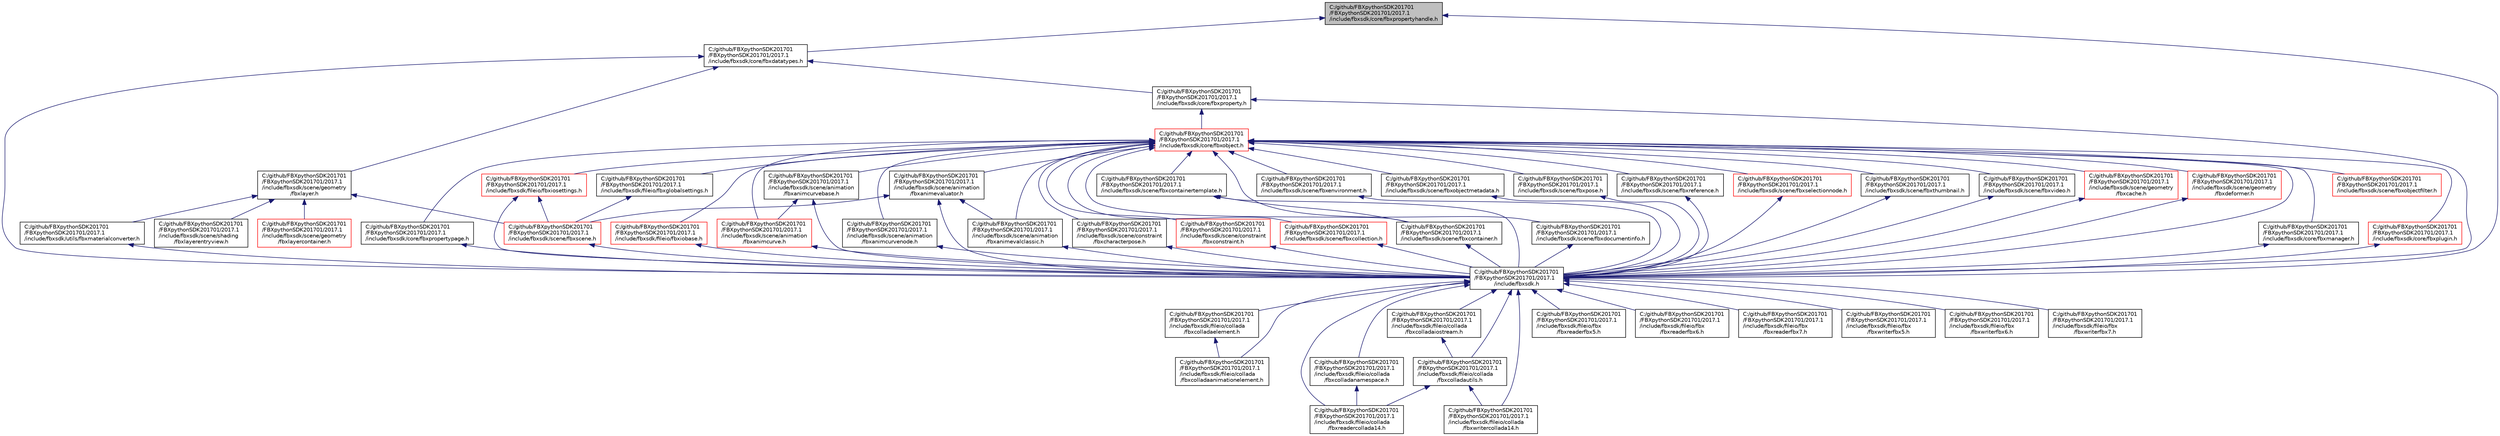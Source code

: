 digraph "C:/github/FBXpythonSDK201701/FBXpythonSDK201701/2017.1/include/fbxsdk/core/fbxpropertyhandle.h"
{
  edge [fontname="Helvetica",fontsize="10",labelfontname="Helvetica",labelfontsize="10"];
  node [fontname="Helvetica",fontsize="10",shape=record];
  Node35 [label="C:/github/FBXpythonSDK201701\l/FBXpythonSDK201701/2017.1\l/include/fbxsdk/core/fbxpropertyhandle.h",height=0.2,width=0.4,color="black", fillcolor="grey75", style="filled", fontcolor="black"];
  Node35 -> Node36 [dir="back",color="midnightblue",fontsize="10",style="solid"];
  Node36 [label="C:/github/FBXpythonSDK201701\l/FBXpythonSDK201701/2017.1\l/include/fbxsdk/core/fbxdatatypes.h",height=0.2,width=0.4,color="black", fillcolor="white", style="filled",URL="$fbxdatatypes_8h.html"];
  Node36 -> Node37 [dir="back",color="midnightblue",fontsize="10",style="solid"];
  Node37 [label="C:/github/FBXpythonSDK201701\l/FBXpythonSDK201701/2017.1\l/include/fbxsdk/core/fbxproperty.h",height=0.2,width=0.4,color="black", fillcolor="white", style="filled",URL="$fbxproperty_8h.html"];
  Node37 -> Node38 [dir="back",color="midnightblue",fontsize="10",style="solid"];
  Node38 [label="C:/github/FBXpythonSDK201701\l/FBXpythonSDK201701/2017.1\l/include/fbxsdk/core/fbxobject.h",height=0.2,width=0.4,color="red", fillcolor="white", style="filled",URL="$fbxobject_8h.html"];
  Node38 -> Node39 [dir="back",color="midnightblue",fontsize="10",style="solid"];
  Node39 [label="C:/github/FBXpythonSDK201701\l/FBXpythonSDK201701/2017.1\l/include/fbxsdk/core/fbxmanager.h",height=0.2,width=0.4,color="black", fillcolor="white", style="filled",URL="$fbxmanager_8h.html"];
  Node39 -> Node40 [dir="back",color="midnightblue",fontsize="10",style="solid"];
  Node40 [label="C:/github/FBXpythonSDK201701\l/FBXpythonSDK201701/2017.1\l/include/fbxsdk.h",height=0.2,width=0.4,color="black", fillcolor="white", style="filled",URL="$fbxsdk_8h.html"];
  Node40 -> Node41 [dir="back",color="midnightblue",fontsize="10",style="solid"];
  Node41 [label="C:/github/FBXpythonSDK201701\l/FBXpythonSDK201701/2017.1\l/include/fbxsdk/fileio/collada\l/fbxcolladaanimationelement.h",height=0.2,width=0.4,color="black", fillcolor="white", style="filled",URL="$fbxcolladaanimationelement_8h.html"];
  Node40 -> Node42 [dir="back",color="midnightblue",fontsize="10",style="solid"];
  Node42 [label="C:/github/FBXpythonSDK201701\l/FBXpythonSDK201701/2017.1\l/include/fbxsdk/fileio/collada\l/fbxcolladaelement.h",height=0.2,width=0.4,color="black", fillcolor="white", style="filled",URL="$fbxcolladaelement_8h.html"];
  Node42 -> Node41 [dir="back",color="midnightblue",fontsize="10",style="solid"];
  Node40 -> Node43 [dir="back",color="midnightblue",fontsize="10",style="solid"];
  Node43 [label="C:/github/FBXpythonSDK201701\l/FBXpythonSDK201701/2017.1\l/include/fbxsdk/fileio/collada\l/fbxcolladaiostream.h",height=0.2,width=0.4,color="black", fillcolor="white", style="filled",URL="$fbxcolladaiostream_8h.html"];
  Node43 -> Node44 [dir="back",color="midnightblue",fontsize="10",style="solid"];
  Node44 [label="C:/github/FBXpythonSDK201701\l/FBXpythonSDK201701/2017.1\l/include/fbxsdk/fileio/collada\l/fbxcolladautils.h",height=0.2,width=0.4,color="black", fillcolor="white", style="filled",URL="$fbxcolladautils_8h.html"];
  Node44 -> Node45 [dir="back",color="midnightblue",fontsize="10",style="solid"];
  Node45 [label="C:/github/FBXpythonSDK201701\l/FBXpythonSDK201701/2017.1\l/include/fbxsdk/fileio/collada\l/fbxreadercollada14.h",height=0.2,width=0.4,color="black", fillcolor="white", style="filled",URL="$fbxreadercollada14_8h.html"];
  Node44 -> Node46 [dir="back",color="midnightblue",fontsize="10",style="solid"];
  Node46 [label="C:/github/FBXpythonSDK201701\l/FBXpythonSDK201701/2017.1\l/include/fbxsdk/fileio/collada\l/fbxwritercollada14.h",height=0.2,width=0.4,color="black", fillcolor="white", style="filled",URL="$fbxwritercollada14_8h.html"];
  Node40 -> Node47 [dir="back",color="midnightblue",fontsize="10",style="solid"];
  Node47 [label="C:/github/FBXpythonSDK201701\l/FBXpythonSDK201701/2017.1\l/include/fbxsdk/fileio/collada\l/fbxcolladanamespace.h",height=0.2,width=0.4,color="black", fillcolor="white", style="filled",URL="$fbxcolladanamespace_8h.html"];
  Node47 -> Node45 [dir="back",color="midnightblue",fontsize="10",style="solid"];
  Node40 -> Node44 [dir="back",color="midnightblue",fontsize="10",style="solid"];
  Node40 -> Node45 [dir="back",color="midnightblue",fontsize="10",style="solid"];
  Node40 -> Node46 [dir="back",color="midnightblue",fontsize="10",style="solid"];
  Node40 -> Node48 [dir="back",color="midnightblue",fontsize="10",style="solid"];
  Node48 [label="C:/github/FBXpythonSDK201701\l/FBXpythonSDK201701/2017.1\l/include/fbxsdk/fileio/fbx\l/fbxreaderfbx5.h",height=0.2,width=0.4,color="black", fillcolor="white", style="filled",URL="$fbxreaderfbx5_8h.html"];
  Node40 -> Node49 [dir="back",color="midnightblue",fontsize="10",style="solid"];
  Node49 [label="C:/github/FBXpythonSDK201701\l/FBXpythonSDK201701/2017.1\l/include/fbxsdk/fileio/fbx\l/fbxreaderfbx6.h",height=0.2,width=0.4,color="black", fillcolor="white", style="filled",URL="$fbxreaderfbx6_8h.html"];
  Node40 -> Node50 [dir="back",color="midnightblue",fontsize="10",style="solid"];
  Node50 [label="C:/github/FBXpythonSDK201701\l/FBXpythonSDK201701/2017.1\l/include/fbxsdk/fileio/fbx\l/fbxreaderfbx7.h",height=0.2,width=0.4,color="black", fillcolor="white", style="filled",URL="$fbxreaderfbx7_8h.html"];
  Node40 -> Node51 [dir="back",color="midnightblue",fontsize="10",style="solid"];
  Node51 [label="C:/github/FBXpythonSDK201701\l/FBXpythonSDK201701/2017.1\l/include/fbxsdk/fileio/fbx\l/fbxwriterfbx5.h",height=0.2,width=0.4,color="black", fillcolor="white", style="filled",URL="$fbxwriterfbx5_8h.html"];
  Node40 -> Node52 [dir="back",color="midnightblue",fontsize="10",style="solid"];
  Node52 [label="C:/github/FBXpythonSDK201701\l/FBXpythonSDK201701/2017.1\l/include/fbxsdk/fileio/fbx\l/fbxwriterfbx6.h",height=0.2,width=0.4,color="black", fillcolor="white", style="filled",URL="$fbxwriterfbx6_8h.html"];
  Node40 -> Node53 [dir="back",color="midnightblue",fontsize="10",style="solid"];
  Node53 [label="C:/github/FBXpythonSDK201701\l/FBXpythonSDK201701/2017.1\l/include/fbxsdk/fileio/fbx\l/fbxwriterfbx7.h",height=0.2,width=0.4,color="black", fillcolor="white", style="filled",URL="$fbxwriterfbx7_8h.html"];
  Node38 -> Node54 [dir="back",color="midnightblue",fontsize="10",style="solid"];
  Node54 [label="C:/github/FBXpythonSDK201701\l/FBXpythonSDK201701/2017.1\l/include/fbxsdk/core/fbxplugin.h",height=0.2,width=0.4,color="red", fillcolor="white", style="filled",URL="$fbxplugin_8h.html"];
  Node54 -> Node40 [dir="back",color="midnightblue",fontsize="10",style="solid"];
  Node38 -> Node59 [dir="back",color="midnightblue",fontsize="10",style="solid"];
  Node59 [label="C:/github/FBXpythonSDK201701\l/FBXpythonSDK201701/2017.1\l/include/fbxsdk/core/fbxpropertypage.h",height=0.2,width=0.4,color="black", fillcolor="white", style="filled",URL="$fbxpropertypage_8h.html"];
  Node59 -> Node40 [dir="back",color="midnightblue",fontsize="10",style="solid"];
  Node38 -> Node60 [dir="back",color="midnightblue",fontsize="10",style="solid"];
  Node60 [label="C:/github/FBXpythonSDK201701\l/FBXpythonSDK201701/2017.1\l/include/fbxsdk/fileio/fbxglobalsettings.h",height=0.2,width=0.4,color="black", fillcolor="white", style="filled",URL="$fbxglobalsettings_8h.html"];
  Node60 -> Node61 [dir="back",color="midnightblue",fontsize="10",style="solid"];
  Node61 [label="C:/github/FBXpythonSDK201701\l/FBXpythonSDK201701/2017.1\l/include/fbxsdk/scene/fbxscene.h",height=0.2,width=0.4,color="red", fillcolor="white", style="filled",URL="$fbxscene_8h.html"];
  Node61 -> Node40 [dir="back",color="midnightblue",fontsize="10",style="solid"];
  Node38 -> Node67 [dir="back",color="midnightblue",fontsize="10",style="solid"];
  Node67 [label="C:/github/FBXpythonSDK201701\l/FBXpythonSDK201701/2017.1\l/include/fbxsdk/fileio/fbxiobase.h",height=0.2,width=0.4,color="red", fillcolor="white", style="filled",URL="$fbxiobase_8h.html"];
  Node67 -> Node40 [dir="back",color="midnightblue",fontsize="10",style="solid"];
  Node38 -> Node70 [dir="back",color="midnightblue",fontsize="10",style="solid"];
  Node70 [label="C:/github/FBXpythonSDK201701\l/FBXpythonSDK201701/2017.1\l/include/fbxsdk/fileio/fbxiosettings.h",height=0.2,width=0.4,color="red", fillcolor="white", style="filled",URL="$fbxiosettings_8h.html"];
  Node70 -> Node61 [dir="back",color="midnightblue",fontsize="10",style="solid"];
  Node70 -> Node40 [dir="back",color="midnightblue",fontsize="10",style="solid"];
  Node38 -> Node72 [dir="back",color="midnightblue",fontsize="10",style="solid"];
  Node72 [label="C:/github/FBXpythonSDK201701\l/FBXpythonSDK201701/2017.1\l/include/fbxsdk/scene/animation\l/fbxanimcurve.h",height=0.2,width=0.4,color="red", fillcolor="white", style="filled",URL="$fbxanimcurve_8h.html"];
  Node72 -> Node40 [dir="back",color="midnightblue",fontsize="10",style="solid"];
  Node38 -> Node74 [dir="back",color="midnightblue",fontsize="10",style="solid"];
  Node74 [label="C:/github/FBXpythonSDK201701\l/FBXpythonSDK201701/2017.1\l/include/fbxsdk/scene/animation\l/fbxanimcurvebase.h",height=0.2,width=0.4,color="black", fillcolor="white", style="filled",URL="$fbxanimcurvebase_8h.html"];
  Node74 -> Node72 [dir="back",color="midnightblue",fontsize="10",style="solid"];
  Node74 -> Node40 [dir="back",color="midnightblue",fontsize="10",style="solid"];
  Node38 -> Node75 [dir="back",color="midnightblue",fontsize="10",style="solid"];
  Node75 [label="C:/github/FBXpythonSDK201701\l/FBXpythonSDK201701/2017.1\l/include/fbxsdk/scene/animation\l/fbxanimcurvenode.h",height=0.2,width=0.4,color="black", fillcolor="white", style="filled",URL="$fbxanimcurvenode_8h.html"];
  Node75 -> Node40 [dir="back",color="midnightblue",fontsize="10",style="solid"];
  Node38 -> Node76 [dir="back",color="midnightblue",fontsize="10",style="solid"];
  Node76 [label="C:/github/FBXpythonSDK201701\l/FBXpythonSDK201701/2017.1\l/include/fbxsdk/scene/animation\l/fbxanimevalclassic.h",height=0.2,width=0.4,color="black", fillcolor="white", style="filled",URL="$fbxanimevalclassic_8h.html"];
  Node76 -> Node40 [dir="back",color="midnightblue",fontsize="10",style="solid"];
  Node38 -> Node77 [dir="back",color="midnightblue",fontsize="10",style="solid"];
  Node77 [label="C:/github/FBXpythonSDK201701\l/FBXpythonSDK201701/2017.1\l/include/fbxsdk/scene/animation\l/fbxanimevaluator.h",height=0.2,width=0.4,color="black", fillcolor="white", style="filled",URL="$fbxanimevaluator_8h.html"];
  Node77 -> Node76 [dir="back",color="midnightblue",fontsize="10",style="solid"];
  Node77 -> Node61 [dir="back",color="midnightblue",fontsize="10",style="solid"];
  Node77 -> Node40 [dir="back",color="midnightblue",fontsize="10",style="solid"];
  Node38 -> Node78 [dir="back",color="midnightblue",fontsize="10",style="solid"];
  Node78 [label="C:/github/FBXpythonSDK201701\l/FBXpythonSDK201701/2017.1\l/include/fbxsdk/scene/constraint\l/fbxcharacterpose.h",height=0.2,width=0.4,color="black", fillcolor="white", style="filled",URL="$fbxcharacterpose_8h.html"];
  Node78 -> Node40 [dir="back",color="midnightblue",fontsize="10",style="solid"];
  Node38 -> Node79 [dir="back",color="midnightblue",fontsize="10",style="solid"];
  Node79 [label="C:/github/FBXpythonSDK201701\l/FBXpythonSDK201701/2017.1\l/include/fbxsdk/scene/constraint\l/fbxconstraint.h",height=0.2,width=0.4,color="red", fillcolor="white", style="filled",URL="$fbxconstraint_8h.html"];
  Node79 -> Node40 [dir="back",color="midnightblue",fontsize="10",style="solid"];
  Node38 -> Node90 [dir="back",color="midnightblue",fontsize="10",style="solid"];
  Node90 [label="C:/github/FBXpythonSDK201701\l/FBXpythonSDK201701/2017.1\l/include/fbxsdk/scene/fbxcollection.h",height=0.2,width=0.4,color="red", fillcolor="white", style="filled",URL="$fbxcollection_8h.html"];
  Node90 -> Node40 [dir="back",color="midnightblue",fontsize="10",style="solid"];
  Node38 -> Node98 [dir="back",color="midnightblue",fontsize="10",style="solid"];
  Node98 [label="C:/github/FBXpythonSDK201701\l/FBXpythonSDK201701/2017.1\l/include/fbxsdk/scene/fbxcontainer.h",height=0.2,width=0.4,color="black", fillcolor="white", style="filled",URL="$fbxcontainer_8h.html"];
  Node98 -> Node40 [dir="back",color="midnightblue",fontsize="10",style="solid"];
  Node38 -> Node99 [dir="back",color="midnightblue",fontsize="10",style="solid"];
  Node99 [label="C:/github/FBXpythonSDK201701\l/FBXpythonSDK201701/2017.1\l/include/fbxsdk/scene/fbxcontainertemplate.h",height=0.2,width=0.4,color="black", fillcolor="white", style="filled",URL="$fbxcontainertemplate_8h.html"];
  Node99 -> Node98 [dir="back",color="midnightblue",fontsize="10",style="solid"];
  Node99 -> Node40 [dir="back",color="midnightblue",fontsize="10",style="solid"];
  Node38 -> Node100 [dir="back",color="midnightblue",fontsize="10",style="solid"];
  Node100 [label="C:/github/FBXpythonSDK201701\l/FBXpythonSDK201701/2017.1\l/include/fbxsdk/scene/fbxdocumentinfo.h",height=0.2,width=0.4,color="black", fillcolor="white", style="filled",URL="$fbxdocumentinfo_8h.html"];
  Node100 -> Node40 [dir="back",color="midnightblue",fontsize="10",style="solid"];
  Node38 -> Node101 [dir="back",color="midnightblue",fontsize="10",style="solid"];
  Node101 [label="C:/github/FBXpythonSDK201701\l/FBXpythonSDK201701/2017.1\l/include/fbxsdk/scene/fbxenvironment.h",height=0.2,width=0.4,color="black", fillcolor="white", style="filled",URL="$fbxenvironment_8h.html"];
  Node101 -> Node40 [dir="back",color="midnightblue",fontsize="10",style="solid"];
  Node38 -> Node102 [dir="back",color="midnightblue",fontsize="10",style="solid"];
  Node102 [label="C:/github/FBXpythonSDK201701\l/FBXpythonSDK201701/2017.1\l/include/fbxsdk/scene/fbxobjectfilter.h",height=0.2,width=0.4,color="red", fillcolor="white", style="filled",URL="$fbxobjectfilter_8h.html"];
  Node38 -> Node104 [dir="back",color="midnightblue",fontsize="10",style="solid"];
  Node104 [label="C:/github/FBXpythonSDK201701\l/FBXpythonSDK201701/2017.1\l/include/fbxsdk/scene/fbxobjectmetadata.h",height=0.2,width=0.4,color="black", fillcolor="white", style="filled",URL="$fbxobjectmetadata_8h.html"];
  Node104 -> Node40 [dir="back",color="midnightblue",fontsize="10",style="solid"];
  Node38 -> Node105 [dir="back",color="midnightblue",fontsize="10",style="solid"];
  Node105 [label="C:/github/FBXpythonSDK201701\l/FBXpythonSDK201701/2017.1\l/include/fbxsdk/scene/fbxpose.h",height=0.2,width=0.4,color="black", fillcolor="white", style="filled",URL="$fbxpose_8h.html"];
  Node105 -> Node40 [dir="back",color="midnightblue",fontsize="10",style="solid"];
  Node38 -> Node106 [dir="back",color="midnightblue",fontsize="10",style="solid"];
  Node106 [label="C:/github/FBXpythonSDK201701\l/FBXpythonSDK201701/2017.1\l/include/fbxsdk/scene/fbxreference.h",height=0.2,width=0.4,color="black", fillcolor="white", style="filled",URL="$fbxreference_8h.html"];
  Node106 -> Node40 [dir="back",color="midnightblue",fontsize="10",style="solid"];
  Node38 -> Node107 [dir="back",color="midnightblue",fontsize="10",style="solid"];
  Node107 [label="C:/github/FBXpythonSDK201701\l/FBXpythonSDK201701/2017.1\l/include/fbxsdk/scene/fbxselectionnode.h",height=0.2,width=0.4,color="red", fillcolor="white", style="filled",URL="$fbxselectionnode_8h.html"];
  Node107 -> Node40 [dir="back",color="midnightblue",fontsize="10",style="solid"];
  Node38 -> Node108 [dir="back",color="midnightblue",fontsize="10",style="solid"];
  Node108 [label="C:/github/FBXpythonSDK201701\l/FBXpythonSDK201701/2017.1\l/include/fbxsdk/scene/fbxthumbnail.h",height=0.2,width=0.4,color="black", fillcolor="white", style="filled",URL="$fbxthumbnail_8h.html"];
  Node108 -> Node40 [dir="back",color="midnightblue",fontsize="10",style="solid"];
  Node38 -> Node109 [dir="back",color="midnightblue",fontsize="10",style="solid"];
  Node109 [label="C:/github/FBXpythonSDK201701\l/FBXpythonSDK201701/2017.1\l/include/fbxsdk/scene/fbxvideo.h",height=0.2,width=0.4,color="black", fillcolor="white", style="filled",URL="$fbxvideo_8h.html"];
  Node109 -> Node40 [dir="back",color="midnightblue",fontsize="10",style="solid"];
  Node38 -> Node110 [dir="back",color="midnightblue",fontsize="10",style="solid"];
  Node110 [label="C:/github/FBXpythonSDK201701\l/FBXpythonSDK201701/2017.1\l/include/fbxsdk/scene/geometry\l/fbxcache.h",height=0.2,width=0.4,color="red", fillcolor="white", style="filled",URL="$fbxcache_8h.html"];
  Node110 -> Node40 [dir="back",color="midnightblue",fontsize="10",style="solid"];
  Node38 -> Node113 [dir="back",color="midnightblue",fontsize="10",style="solid"];
  Node113 [label="C:/github/FBXpythonSDK201701\l/FBXpythonSDK201701/2017.1\l/include/fbxsdk/scene/geometry\l/fbxdeformer.h",height=0.2,width=0.4,color="red", fillcolor="white", style="filled",URL="$fbxdeformer_8h.html"];
  Node113 -> Node40 [dir="back",color="midnightblue",fontsize="10",style="solid"];
  Node38 -> Node40 [dir="back",color="midnightblue",fontsize="10",style="solid"];
  Node37 -> Node40 [dir="back",color="midnightblue",fontsize="10",style="solid"];
  Node36 -> Node155 [dir="back",color="midnightblue",fontsize="10",style="solid"];
  Node155 [label="C:/github/FBXpythonSDK201701\l/FBXpythonSDK201701/2017.1\l/include/fbxsdk/scene/geometry\l/fbxlayer.h",height=0.2,width=0.4,color="black", fillcolor="white", style="filled",URL="$fbxlayer_8h.html"];
  Node155 -> Node61 [dir="back",color="midnightblue",fontsize="10",style="solid"];
  Node155 -> Node136 [dir="back",color="midnightblue",fontsize="10",style="solid"];
  Node136 [label="C:/github/FBXpythonSDK201701\l/FBXpythonSDK201701/2017.1\l/include/fbxsdk/scene/geometry\l/fbxlayercontainer.h",height=0.2,width=0.4,color="red", fillcolor="white", style="filled",URL="$fbxlayercontainer_8h.html"];
  Node155 -> Node156 [dir="back",color="midnightblue",fontsize="10",style="solid"];
  Node156 [label="C:/github/FBXpythonSDK201701\l/FBXpythonSDK201701/2017.1\l/include/fbxsdk/scene/shading\l/fbxlayerentryview.h",height=0.2,width=0.4,color="black", fillcolor="white", style="filled",URL="$fbxlayerentryview_8h.html"];
  Node155 -> Node157 [dir="back",color="midnightblue",fontsize="10",style="solid"];
  Node157 [label="C:/github/FBXpythonSDK201701\l/FBXpythonSDK201701/2017.1\l/include/fbxsdk/utils/fbxmaterialconverter.h",height=0.2,width=0.4,color="black", fillcolor="white", style="filled",URL="$fbxmaterialconverter_8h.html"];
  Node157 -> Node40 [dir="back",color="midnightblue",fontsize="10",style="solid"];
  Node36 -> Node40 [dir="back",color="midnightblue",fontsize="10",style="solid"];
  Node35 -> Node40 [dir="back",color="midnightblue",fontsize="10",style="solid"];
}

